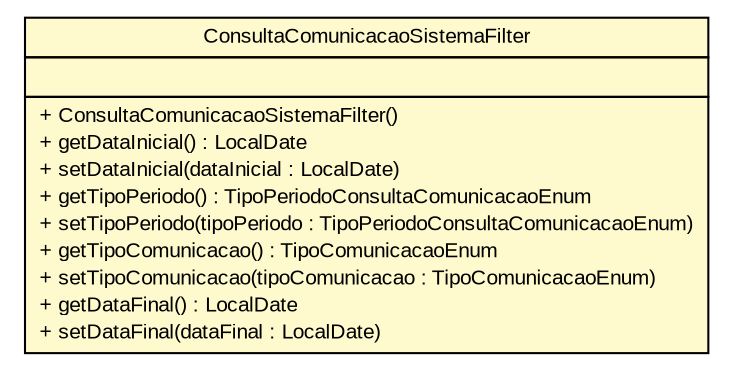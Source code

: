 #!/usr/local/bin/dot
#
# Class diagram 
# Generated by UMLGraph version R5_6 (http://www.umlgraph.org/)
#

digraph G {
	edge [fontname="arial",fontsize=10,labelfontname="arial",labelfontsize=10];
	node [fontname="arial",fontsize=10,shape=plaintext];
	nodesep=0.25;
	ranksep=0.5;
	// br.gov.to.sefaz.seg.business.consulta.service.filter.ConsultaComunicacaoSistemaFilter
	c365775 [label=<<table title="br.gov.to.sefaz.seg.business.consulta.service.filter.ConsultaComunicacaoSistemaFilter" border="0" cellborder="1" cellspacing="0" cellpadding="2" port="p" bgcolor="lemonChiffon" href="./ConsultaComunicacaoSistemaFilter.html">
		<tr><td><table border="0" cellspacing="0" cellpadding="1">
<tr><td align="center" balign="center"> ConsultaComunicacaoSistemaFilter </td></tr>
		</table></td></tr>
		<tr><td><table border="0" cellspacing="0" cellpadding="1">
<tr><td align="left" balign="left">  </td></tr>
		</table></td></tr>
		<tr><td><table border="0" cellspacing="0" cellpadding="1">
<tr><td align="left" balign="left"> + ConsultaComunicacaoSistemaFilter() </td></tr>
<tr><td align="left" balign="left"> + getDataInicial() : LocalDate </td></tr>
<tr><td align="left" balign="left"> + setDataInicial(dataInicial : LocalDate) </td></tr>
<tr><td align="left" balign="left"> + getTipoPeriodo() : TipoPeriodoConsultaComunicacaoEnum </td></tr>
<tr><td align="left" balign="left"> + setTipoPeriodo(tipoPeriodo : TipoPeriodoConsultaComunicacaoEnum) </td></tr>
<tr><td align="left" balign="left"> + getTipoComunicacao() : TipoComunicacaoEnum </td></tr>
<tr><td align="left" balign="left"> + setTipoComunicacao(tipoComunicacao : TipoComunicacaoEnum) </td></tr>
<tr><td align="left" balign="left"> + getDataFinal() : LocalDate </td></tr>
<tr><td align="left" balign="left"> + setDataFinal(dataFinal : LocalDate) </td></tr>
		</table></td></tr>
		</table>>, URL="./ConsultaComunicacaoSistemaFilter.html", fontname="arial", fontcolor="black", fontsize=10.0];
}

